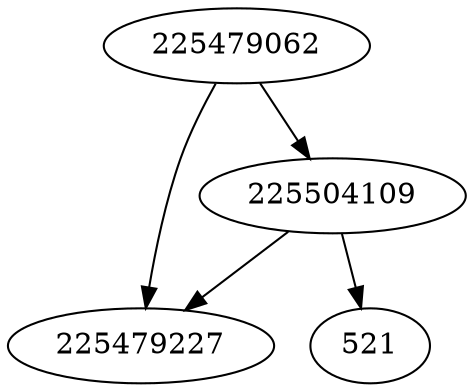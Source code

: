 strict digraph  {
521;
225479227;
225504109;
225479062;
225504109 -> 225479227;
225504109 -> 521;
225479062 -> 225504109;
225479062 -> 225479227;
}
